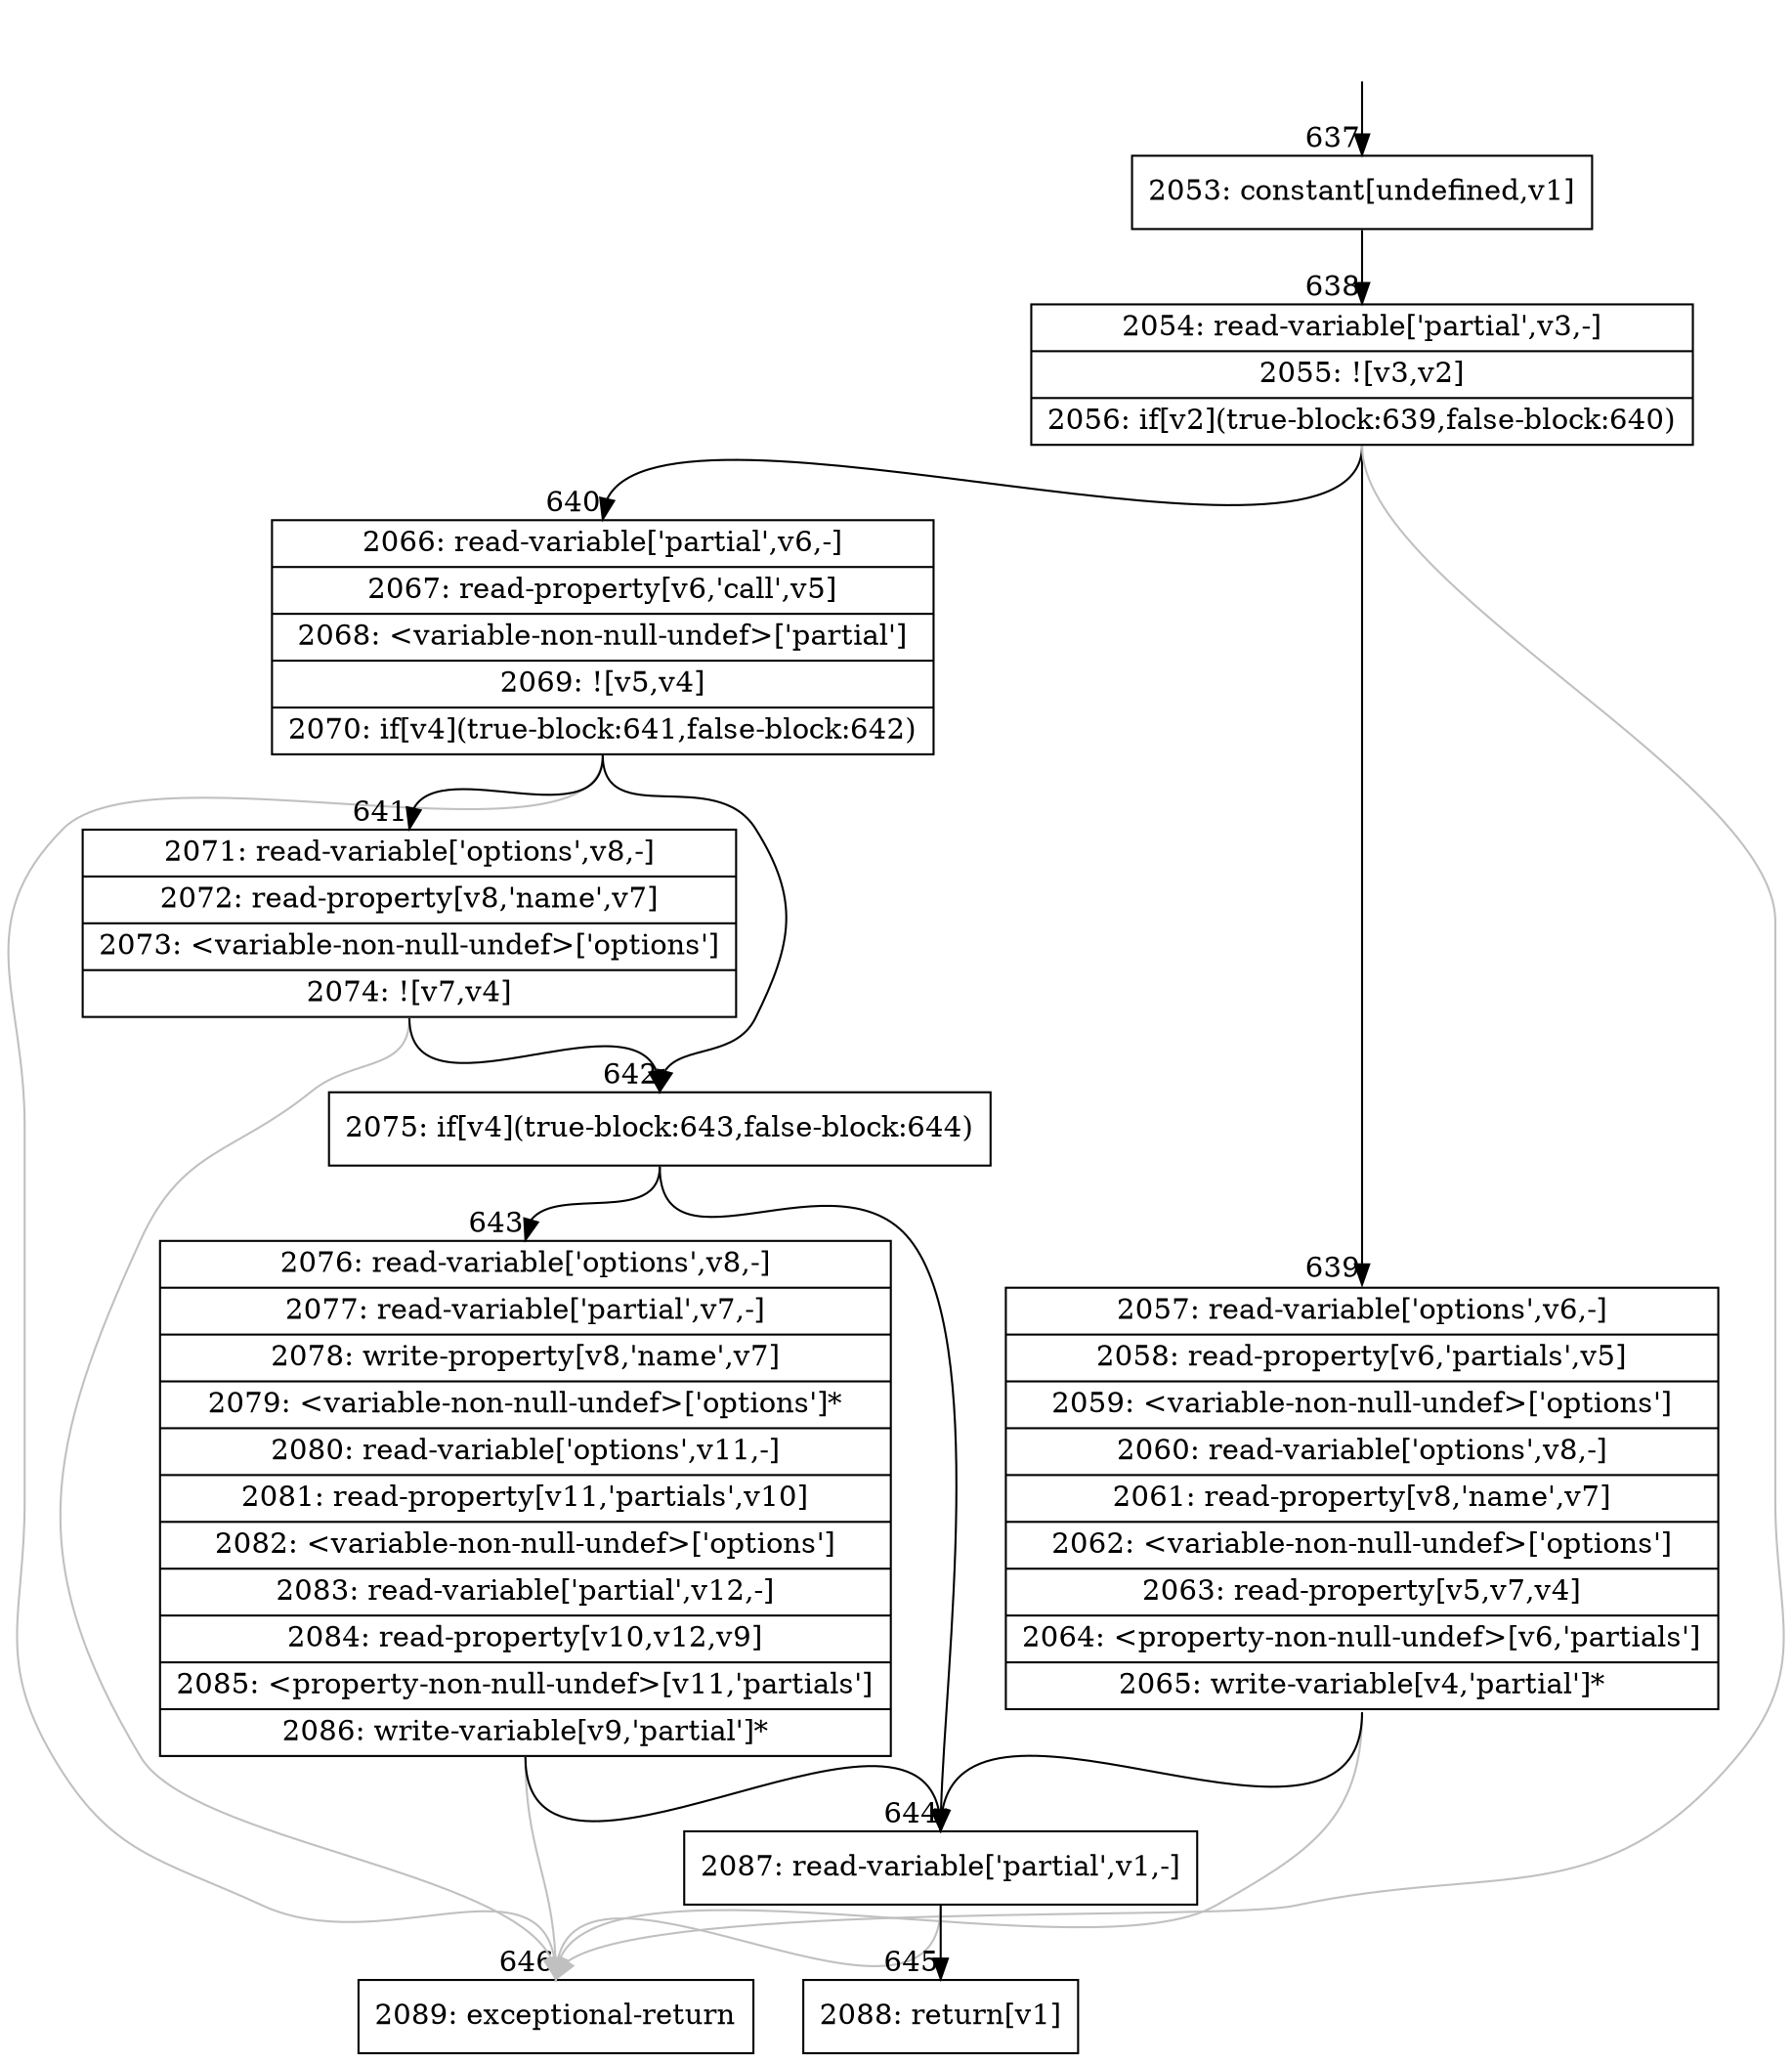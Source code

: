 digraph {
rankdir="TD"
BB_entry53[shape=none,label=""];
BB_entry53 -> BB637 [tailport=s, headport=n, headlabel="    637"]
BB637 [shape=record label="{2053: constant[undefined,v1]}" ] 
BB637 -> BB638 [tailport=s, headport=n, headlabel="      638"]
BB638 [shape=record label="{2054: read-variable['partial',v3,-]|2055: ![v3,v2]|2056: if[v2](true-block:639,false-block:640)}" ] 
BB638 -> BB639 [tailport=s, headport=n, headlabel="      639"]
BB638 -> BB640 [tailport=s, headport=n, headlabel="      640"]
BB638 -> BB646 [tailport=s, headport=n, color=gray, headlabel="      646"]
BB639 [shape=record label="{2057: read-variable['options',v6,-]|2058: read-property[v6,'partials',v5]|2059: \<variable-non-null-undef\>['options']|2060: read-variable['options',v8,-]|2061: read-property[v8,'name',v7]|2062: \<variable-non-null-undef\>['options']|2063: read-property[v5,v7,v4]|2064: \<property-non-null-undef\>[v6,'partials']|2065: write-variable[v4,'partial']*}" ] 
BB639 -> BB644 [tailport=s, headport=n, headlabel="      644"]
BB639 -> BB646 [tailport=s, headport=n, color=gray]
BB640 [shape=record label="{2066: read-variable['partial',v6,-]|2067: read-property[v6,'call',v5]|2068: \<variable-non-null-undef\>['partial']|2069: ![v5,v4]|2070: if[v4](true-block:641,false-block:642)}" ] 
BB640 -> BB642 [tailport=s, headport=n, headlabel="      642"]
BB640 -> BB641 [tailport=s, headport=n, headlabel="      641"]
BB640 -> BB646 [tailport=s, headport=n, color=gray]
BB641 [shape=record label="{2071: read-variable['options',v8,-]|2072: read-property[v8,'name',v7]|2073: \<variable-non-null-undef\>['options']|2074: ![v7,v4]}" ] 
BB641 -> BB642 [tailport=s, headport=n]
BB641 -> BB646 [tailport=s, headport=n, color=gray]
BB642 [shape=record label="{2075: if[v4](true-block:643,false-block:644)}" ] 
BB642 -> BB643 [tailport=s, headport=n, headlabel="      643"]
BB642 -> BB644 [tailport=s, headport=n]
BB643 [shape=record label="{2076: read-variable['options',v8,-]|2077: read-variable['partial',v7,-]|2078: write-property[v8,'name',v7]|2079: \<variable-non-null-undef\>['options']*|2080: read-variable['options',v11,-]|2081: read-property[v11,'partials',v10]|2082: \<variable-non-null-undef\>['options']|2083: read-variable['partial',v12,-]|2084: read-property[v10,v12,v9]|2085: \<property-non-null-undef\>[v11,'partials']|2086: write-variable[v9,'partial']*}" ] 
BB643 -> BB644 [tailport=s, headport=n]
BB643 -> BB646 [tailport=s, headport=n, color=gray]
BB644 [shape=record label="{2087: read-variable['partial',v1,-]}" ] 
BB644 -> BB645 [tailport=s, headport=n, headlabel="      645"]
BB644 -> BB646 [tailport=s, headport=n, color=gray]
BB645 [shape=record label="{2088: return[v1]}" ] 
BB646 [shape=record label="{2089: exceptional-return}" ] 
//#$~ 648
}
